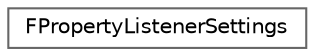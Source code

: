 digraph "Graphical Class Hierarchy"
{
 // INTERACTIVE_SVG=YES
 // LATEX_PDF_SIZE
  bgcolor="transparent";
  edge [fontname=Helvetica,fontsize=10,labelfontname=Helvetica,labelfontsize=10];
  node [fontname=Helvetica,fontsize=10,shape=box,height=0.2,width=0.4];
  rankdir="LR";
  Node0 [id="Node000000",label="FPropertyListenerSettings",height=0.2,width=0.4,color="grey40", fillcolor="white", style="filled",URL="$d2/d6f/structFPropertyListenerSettings.html",tooltip=" "];
}
